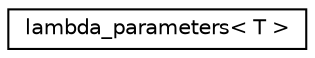 digraph "Graphical Class Hierarchy"
{
 // LATEX_PDF_SIZE
  edge [fontname="Helvetica",fontsize="10",labelfontname="Helvetica",labelfontsize="10"];
  node [fontname="Helvetica",fontsize="10",shape=record];
  rankdir="LR";
  Node0 [label="lambda_parameters\< T \>",height=0.2,width=0.4,color="black", fillcolor="white", style="filled",URL="$structlambda__parameters.html",tooltip=" "];
}
